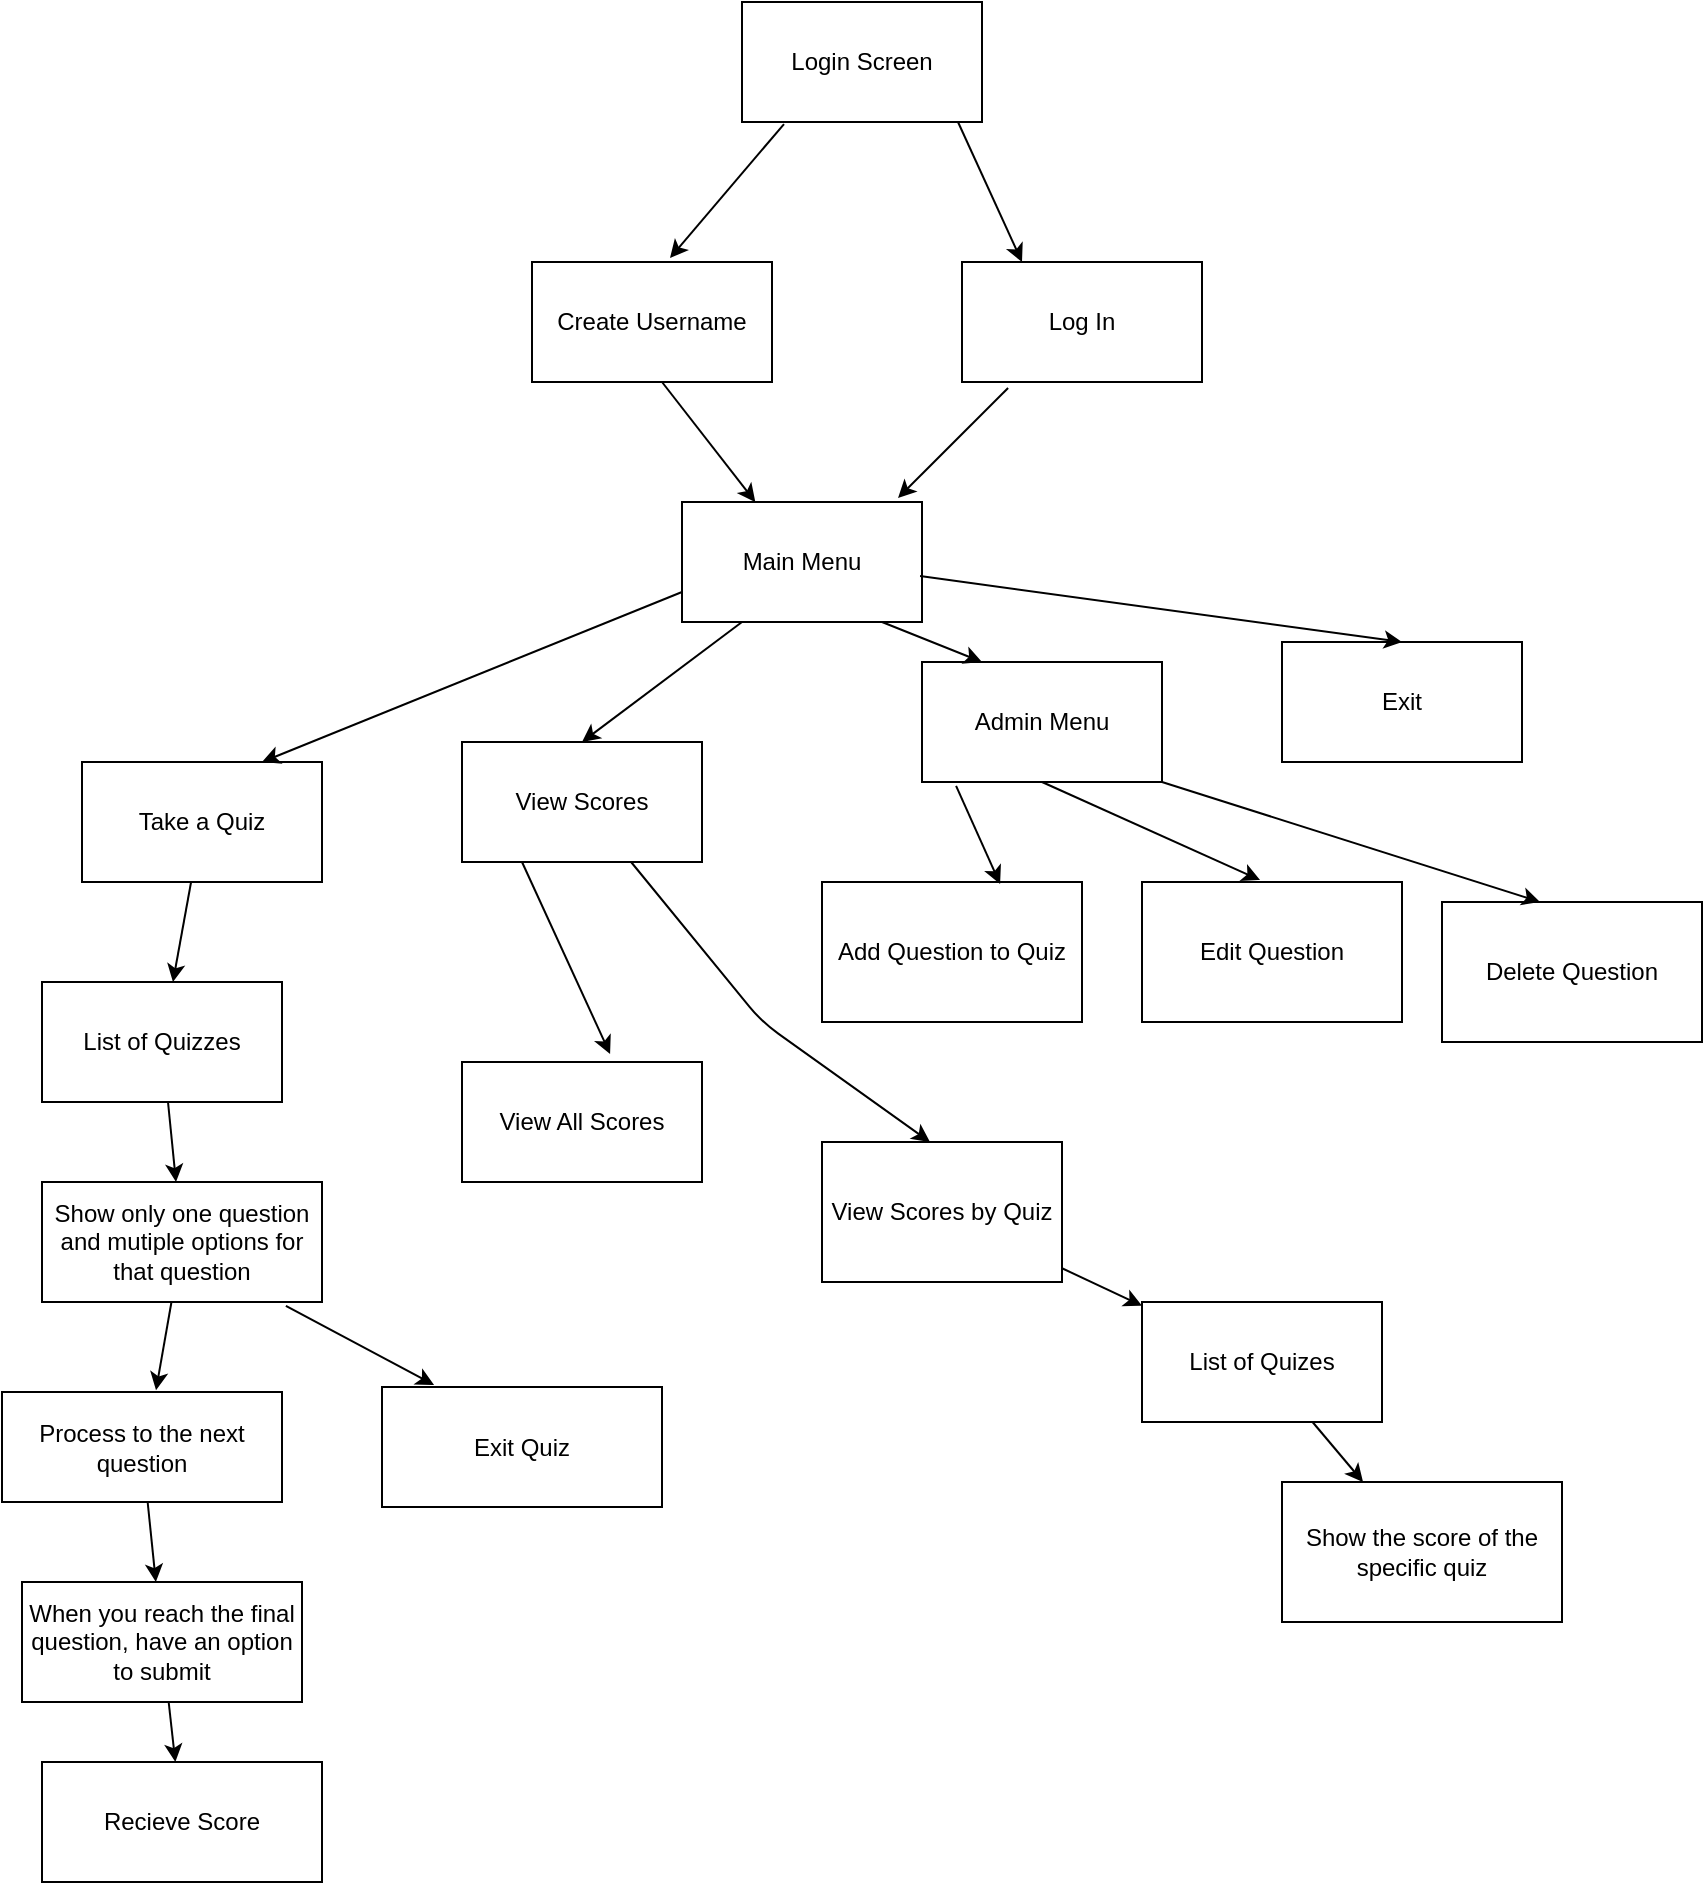 <mxfile>
    <diagram id="yoRZDfCXQ-MOo3U229-A" name="Page-1">
        <mxGraphModel dx="929" dy="2262" grid="1" gridSize="10" guides="1" tooltips="1" connect="1" arrows="1" fold="1" page="1" pageScale="1" pageWidth="850" pageHeight="1100" math="0" shadow="0">
            <root>
                <mxCell id="0"/>
                <mxCell id="1" parent="0"/>
                <mxCell id="2" value="Main Menu" style="whiteSpace=wrap;html=1;" vertex="1" parent="1">
                    <mxGeometry x="380" y="120" width="120" height="60" as="geometry"/>
                </mxCell>
                <mxCell id="36" value="" style="edgeStyle=none;html=1;" edge="1" parent="1" source="3" target="33">
                    <mxGeometry relative="1" as="geometry"/>
                </mxCell>
                <mxCell id="3" value="Take a Quiz" style="whiteSpace=wrap;html=1;" vertex="1" parent="1">
                    <mxGeometry x="80" y="250" width="120" height="60" as="geometry"/>
                </mxCell>
                <mxCell id="4" value="View Scores" style="whiteSpace=wrap;html=1;" vertex="1" parent="1">
                    <mxGeometry x="270" y="240" width="120" height="60" as="geometry"/>
                </mxCell>
                <mxCell id="6" value="Admin Menu" style="whiteSpace=wrap;html=1;" vertex="1" parent="1">
                    <mxGeometry x="500" y="200" width="120" height="60" as="geometry"/>
                </mxCell>
                <mxCell id="10" value="" style="edgeStyle=none;html=1;" edge="1" parent="1" target="2">
                    <mxGeometry relative="1" as="geometry">
                        <mxPoint x="370" y="60" as="sourcePoint"/>
                    </mxGeometry>
                </mxCell>
                <mxCell id="7" value="Login Screen" style="whiteSpace=wrap;html=1;" vertex="1" parent="1">
                    <mxGeometry x="410" y="-130" width="120" height="60" as="geometry"/>
                </mxCell>
                <mxCell id="9" value="Exit" style="whiteSpace=wrap;html=1;" vertex="1" parent="1">
                    <mxGeometry x="680" y="190" width="120" height="60" as="geometry"/>
                </mxCell>
                <mxCell id="11" value="" style="edgeStyle=none;html=1;entryX=0.75;entryY=0;entryDx=0;entryDy=0;exitX=0;exitY=0.75;exitDx=0;exitDy=0;" edge="1" parent="1" source="2" target="3">
                    <mxGeometry relative="1" as="geometry">
                        <mxPoint x="456.667" y="100" as="sourcePoint"/>
                        <mxPoint x="453.333" y="130" as="targetPoint"/>
                    </mxGeometry>
                </mxCell>
                <mxCell id="12" value="" style="edgeStyle=none;html=1;entryX=0.5;entryY=0;entryDx=0;entryDy=0;exitX=0.25;exitY=1;exitDx=0;exitDy=0;" edge="1" parent="1" source="2" target="4">
                    <mxGeometry relative="1" as="geometry">
                        <mxPoint x="390" y="175" as="sourcePoint"/>
                        <mxPoint x="270" y="230" as="targetPoint"/>
                    </mxGeometry>
                </mxCell>
                <mxCell id="13" value="" style="edgeStyle=none;html=1;entryX=0.25;entryY=0;entryDx=0;entryDy=0;" edge="1" parent="1" target="6">
                    <mxGeometry relative="1" as="geometry">
                        <mxPoint x="480" y="180" as="sourcePoint"/>
                        <mxPoint x="400" y="230" as="targetPoint"/>
                    </mxGeometry>
                </mxCell>
                <mxCell id="14" value="" style="edgeStyle=none;html=1;entryX=0.5;entryY=0;entryDx=0;entryDy=0;exitX=0.992;exitY=0.617;exitDx=0;exitDy=0;exitPerimeter=0;" edge="1" parent="1" source="2" target="9">
                    <mxGeometry relative="1" as="geometry">
                        <mxPoint x="490" y="190" as="sourcePoint"/>
                        <mxPoint x="530" y="220" as="targetPoint"/>
                    </mxGeometry>
                </mxCell>
                <mxCell id="15" value="Add Question to Quiz" style="whiteSpace=wrap;html=1;" vertex="1" parent="1">
                    <mxGeometry x="450" y="310" width="130" height="70" as="geometry"/>
                </mxCell>
                <mxCell id="16" value="Edit Question" style="whiteSpace=wrap;html=1;" vertex="1" parent="1">
                    <mxGeometry x="610" y="310" width="130" height="70" as="geometry"/>
                </mxCell>
                <mxCell id="17" value="Delete Question" style="whiteSpace=wrap;html=1;" vertex="1" parent="1">
                    <mxGeometry x="760" y="320" width="130" height="70" as="geometry"/>
                </mxCell>
                <mxCell id="18" value="" style="edgeStyle=none;html=1;entryX=0.454;entryY=-0.014;entryDx=0;entryDy=0;entryPerimeter=0;exitX=0.5;exitY=1;exitDx=0;exitDy=0;" edge="1" parent="1" source="6" target="16">
                    <mxGeometry relative="1" as="geometry">
                        <mxPoint x="490" y="190" as="sourcePoint"/>
                        <mxPoint x="540" y="230" as="targetPoint"/>
                    </mxGeometry>
                </mxCell>
                <mxCell id="19" value="" style="edgeStyle=none;html=1;entryX=0.685;entryY=0.014;entryDx=0;entryDy=0;entryPerimeter=0;exitX=0.142;exitY=1.033;exitDx=0;exitDy=0;exitPerimeter=0;" edge="1" parent="1" source="6" target="15">
                    <mxGeometry relative="1" as="geometry">
                        <mxPoint x="570" y="290" as="sourcePoint"/>
                        <mxPoint x="599.02" y="339.02" as="targetPoint"/>
                    </mxGeometry>
                </mxCell>
                <mxCell id="20" value="" style="edgeStyle=none;html=1;entryX=0.377;entryY=0;entryDx=0;entryDy=0;entryPerimeter=0;exitX=1;exitY=1;exitDx=0;exitDy=0;" edge="1" parent="1" source="6" target="17">
                    <mxGeometry relative="1" as="geometry">
                        <mxPoint x="527.04" y="291.98" as="sourcePoint"/>
                        <mxPoint x="479.05" y="340.98" as="targetPoint"/>
                    </mxGeometry>
                </mxCell>
                <mxCell id="30" value="" style="edgeStyle=none;html=1;" edge="1" parent="1" source="24" target="29">
                    <mxGeometry relative="1" as="geometry"/>
                </mxCell>
                <mxCell id="24" value="View Scores by Quiz" style="whiteSpace=wrap;html=1;" vertex="1" parent="1">
                    <mxGeometry x="450" y="440" width="120" height="70" as="geometry"/>
                </mxCell>
                <mxCell id="25" value="View All Scores" style="whiteSpace=wrap;html=1;" vertex="1" parent="1">
                    <mxGeometry x="270" y="400" width="120" height="60" as="geometry"/>
                </mxCell>
                <mxCell id="27" value="" style="edgeStyle=none;html=1;entryX=0.617;entryY=-0.067;entryDx=0;entryDy=0;entryPerimeter=0;exitX=0.25;exitY=1;exitDx=0;exitDy=0;" edge="1" parent="1" source="4" target="25">
                    <mxGeometry relative="1" as="geometry">
                        <mxPoint x="517.04" y="291.98" as="sourcePoint"/>
                        <mxPoint x="489.05" y="340.98" as="targetPoint"/>
                    </mxGeometry>
                </mxCell>
                <mxCell id="28" value="" style="edgeStyle=none;html=1;entryX=0.45;entryY=0;entryDx=0;entryDy=0;entryPerimeter=0;" edge="1" parent="1" source="4" target="24">
                    <mxGeometry relative="1" as="geometry">
                        <mxPoint x="517.04" y="291.98" as="sourcePoint"/>
                        <mxPoint x="489.05" y="340.98" as="targetPoint"/>
                        <Array as="points">
                            <mxPoint x="420" y="380"/>
                        </Array>
                    </mxGeometry>
                </mxCell>
                <mxCell id="32" value="" style="edgeStyle=none;html=1;" edge="1" parent="1" source="29" target="31">
                    <mxGeometry relative="1" as="geometry"/>
                </mxCell>
                <mxCell id="29" value="List of Quizes" style="whiteSpace=wrap;html=1;" vertex="1" parent="1">
                    <mxGeometry x="610" y="520" width="120" height="60" as="geometry"/>
                </mxCell>
                <mxCell id="31" value="Show the score of the specific quiz" style="whiteSpace=wrap;html=1;" vertex="1" parent="1">
                    <mxGeometry x="680" y="610" width="140" height="70" as="geometry"/>
                </mxCell>
                <mxCell id="37" value="" style="edgeStyle=none;html=1;" edge="1" parent="1" source="33" target="34">
                    <mxGeometry relative="1" as="geometry"/>
                </mxCell>
                <mxCell id="33" value="List of Quizzes" style="whiteSpace=wrap;html=1;" vertex="1" parent="1">
                    <mxGeometry x="60" y="360" width="120" height="60" as="geometry"/>
                </mxCell>
                <mxCell id="42" style="edgeStyle=none;html=1;entryX=0.55;entryY=-0.017;entryDx=0;entryDy=0;entryPerimeter=0;" edge="1" parent="1" source="34" target="40">
                    <mxGeometry relative="1" as="geometry">
                        <mxPoint x="100" y="560" as="targetPoint"/>
                    </mxGeometry>
                </mxCell>
                <mxCell id="34" value="Show only one question and mutiple options for that question" style="whiteSpace=wrap;html=1;" vertex="1" parent="1">
                    <mxGeometry x="60" y="460" width="140" height="60" as="geometry"/>
                </mxCell>
                <mxCell id="47" value="" style="edgeStyle=none;html=1;" edge="1" parent="1" source="40" target="46">
                    <mxGeometry relative="1" as="geometry"/>
                </mxCell>
                <mxCell id="40" value="Process to the next question" style="whiteSpace=wrap;html=1;" vertex="1" parent="1">
                    <mxGeometry x="40" y="565" width="140" height="55" as="geometry"/>
                </mxCell>
                <mxCell id="41" value="Exit Quiz" style="whiteSpace=wrap;html=1;" vertex="1" parent="1">
                    <mxGeometry x="230" y="562.5" width="140" height="60" as="geometry"/>
                </mxCell>
                <mxCell id="43" style="edgeStyle=none;html=1;entryX=0.186;entryY=-0.017;entryDx=0;entryDy=0;entryPerimeter=0;exitX=0.871;exitY=1.033;exitDx=0;exitDy=0;exitPerimeter=0;" edge="1" parent="1" source="34" target="41">
                    <mxGeometry relative="1" as="geometry">
                        <mxPoint x="107" y="578.98" as="targetPoint"/>
                        <mxPoint x="114.346" y="540" as="sourcePoint"/>
                    </mxGeometry>
                </mxCell>
                <mxCell id="49" value="" style="edgeStyle=none;html=1;" edge="1" parent="1" source="46" target="48">
                    <mxGeometry relative="1" as="geometry"/>
                </mxCell>
                <mxCell id="46" value="When you reach the final question, have an option to submit" style="whiteSpace=wrap;html=1;" vertex="1" parent="1">
                    <mxGeometry x="50" y="660" width="140" height="60" as="geometry"/>
                </mxCell>
                <mxCell id="48" value="Recieve Score" style="whiteSpace=wrap;html=1;" vertex="1" parent="1">
                    <mxGeometry x="60" y="750" width="140" height="60" as="geometry"/>
                </mxCell>
                <mxCell id="50" value="Create Username" style="whiteSpace=wrap;html=1;" vertex="1" parent="1">
                    <mxGeometry x="305" width="120" height="60" as="geometry"/>
                </mxCell>
                <mxCell id="51" value="Log In" style="whiteSpace=wrap;html=1;" vertex="1" parent="1">
                    <mxGeometry x="520" width="120" height="60" as="geometry"/>
                </mxCell>
                <mxCell id="52" value="" style="edgeStyle=none;html=1;exitX=0.192;exitY=1.05;exitDx=0;exitDy=0;exitPerimeter=0;entryX=0.9;entryY=-0.033;entryDx=0;entryDy=0;entryPerimeter=0;" edge="1" parent="1" source="51" target="2">
                    <mxGeometry relative="1" as="geometry">
                        <mxPoint x="384.04" y="54.98" as="sourcePoint"/>
                        <mxPoint x="431.158" y="130" as="targetPoint"/>
                    </mxGeometry>
                </mxCell>
                <mxCell id="54" value="" style="edgeStyle=none;html=1;exitX=0.9;exitY=1;exitDx=0;exitDy=0;exitPerimeter=0;entryX=0.25;entryY=0;entryDx=0;entryDy=0;" edge="1" parent="1" source="7" target="51">
                    <mxGeometry relative="1" as="geometry">
                        <mxPoint x="553.04" y="73" as="sourcePoint"/>
                        <mxPoint x="498" y="128.02" as="targetPoint"/>
                    </mxGeometry>
                </mxCell>
                <mxCell id="55" value="" style="edgeStyle=none;html=1;exitX=0.175;exitY=1.017;exitDx=0;exitDy=0;exitPerimeter=0;entryX=0.575;entryY=-0.033;entryDx=0;entryDy=0;entryPerimeter=0;" edge="1" parent="1" source="7" target="50">
                    <mxGeometry relative="1" as="geometry">
                        <mxPoint x="528" y="-50" as="sourcePoint"/>
                        <mxPoint x="560" y="10" as="targetPoint"/>
                    </mxGeometry>
                </mxCell>
            </root>
        </mxGraphModel>
    </diagram>
</mxfile>